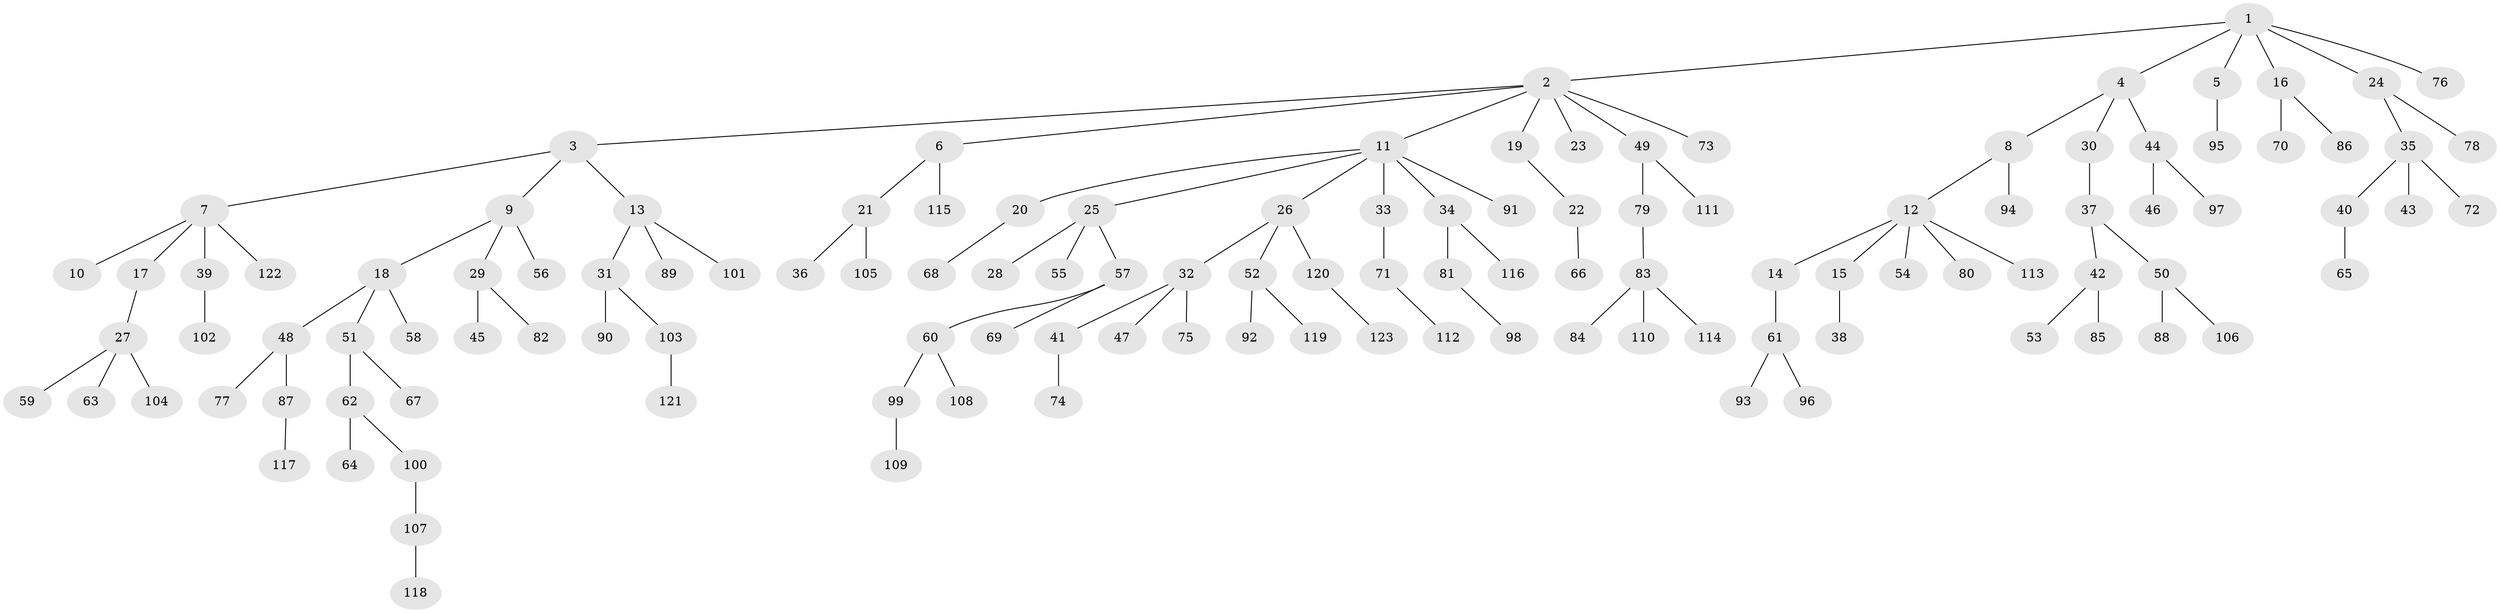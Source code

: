 // coarse degree distribution, {6: 0.023255813953488372, 7: 0.03488372093023256, 4: 0.046511627906976744, 2: 0.2558139534883721, 1: 0.5232558139534884, 5: 0.011627906976744186, 3: 0.10465116279069768}
// Generated by graph-tools (version 1.1) at 2025/52/02/27/25 19:52:13]
// undirected, 123 vertices, 122 edges
graph export_dot {
graph [start="1"]
  node [color=gray90,style=filled];
  1;
  2;
  3;
  4;
  5;
  6;
  7;
  8;
  9;
  10;
  11;
  12;
  13;
  14;
  15;
  16;
  17;
  18;
  19;
  20;
  21;
  22;
  23;
  24;
  25;
  26;
  27;
  28;
  29;
  30;
  31;
  32;
  33;
  34;
  35;
  36;
  37;
  38;
  39;
  40;
  41;
  42;
  43;
  44;
  45;
  46;
  47;
  48;
  49;
  50;
  51;
  52;
  53;
  54;
  55;
  56;
  57;
  58;
  59;
  60;
  61;
  62;
  63;
  64;
  65;
  66;
  67;
  68;
  69;
  70;
  71;
  72;
  73;
  74;
  75;
  76;
  77;
  78;
  79;
  80;
  81;
  82;
  83;
  84;
  85;
  86;
  87;
  88;
  89;
  90;
  91;
  92;
  93;
  94;
  95;
  96;
  97;
  98;
  99;
  100;
  101;
  102;
  103;
  104;
  105;
  106;
  107;
  108;
  109;
  110;
  111;
  112;
  113;
  114;
  115;
  116;
  117;
  118;
  119;
  120;
  121;
  122;
  123;
  1 -- 2;
  1 -- 4;
  1 -- 5;
  1 -- 16;
  1 -- 24;
  1 -- 76;
  2 -- 3;
  2 -- 6;
  2 -- 11;
  2 -- 19;
  2 -- 23;
  2 -- 49;
  2 -- 73;
  3 -- 7;
  3 -- 9;
  3 -- 13;
  4 -- 8;
  4 -- 30;
  4 -- 44;
  5 -- 95;
  6 -- 21;
  6 -- 115;
  7 -- 10;
  7 -- 17;
  7 -- 39;
  7 -- 122;
  8 -- 12;
  8 -- 94;
  9 -- 18;
  9 -- 29;
  9 -- 56;
  11 -- 20;
  11 -- 25;
  11 -- 26;
  11 -- 33;
  11 -- 34;
  11 -- 91;
  12 -- 14;
  12 -- 15;
  12 -- 54;
  12 -- 80;
  12 -- 113;
  13 -- 31;
  13 -- 89;
  13 -- 101;
  14 -- 61;
  15 -- 38;
  16 -- 70;
  16 -- 86;
  17 -- 27;
  18 -- 48;
  18 -- 51;
  18 -- 58;
  19 -- 22;
  20 -- 68;
  21 -- 36;
  21 -- 105;
  22 -- 66;
  24 -- 35;
  24 -- 78;
  25 -- 28;
  25 -- 55;
  25 -- 57;
  26 -- 32;
  26 -- 52;
  26 -- 120;
  27 -- 59;
  27 -- 63;
  27 -- 104;
  29 -- 45;
  29 -- 82;
  30 -- 37;
  31 -- 90;
  31 -- 103;
  32 -- 41;
  32 -- 47;
  32 -- 75;
  33 -- 71;
  34 -- 81;
  34 -- 116;
  35 -- 40;
  35 -- 43;
  35 -- 72;
  37 -- 42;
  37 -- 50;
  39 -- 102;
  40 -- 65;
  41 -- 74;
  42 -- 53;
  42 -- 85;
  44 -- 46;
  44 -- 97;
  48 -- 77;
  48 -- 87;
  49 -- 79;
  49 -- 111;
  50 -- 88;
  50 -- 106;
  51 -- 62;
  51 -- 67;
  52 -- 92;
  52 -- 119;
  57 -- 60;
  57 -- 69;
  60 -- 99;
  60 -- 108;
  61 -- 93;
  61 -- 96;
  62 -- 64;
  62 -- 100;
  71 -- 112;
  79 -- 83;
  81 -- 98;
  83 -- 84;
  83 -- 110;
  83 -- 114;
  87 -- 117;
  99 -- 109;
  100 -- 107;
  103 -- 121;
  107 -- 118;
  120 -- 123;
}
